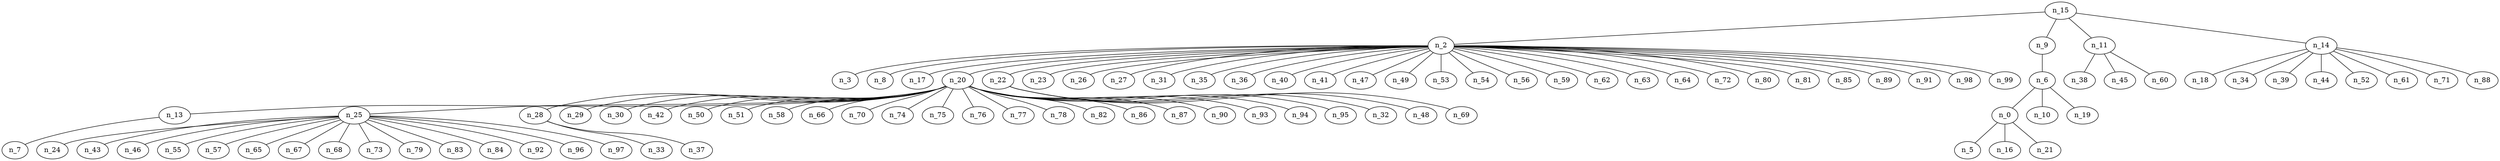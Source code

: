 graph arbol11 {
n_15--n_2
n_15--n_9
n_15--n_11
n_15--n_14
n_2--n_3
n_2--n_8
n_2--n_17
n_2--n_20
n_2--n_22
n_2--n_23
n_2--n_26
n_2--n_27
n_2--n_31
n_2--n_35
n_2--n_36
n_2--n_40
n_2--n_41
n_2--n_47
n_2--n_49
n_2--n_53
n_2--n_54
n_2--n_56
n_2--n_59
n_2--n_62
n_2--n_63
n_2--n_64
n_2--n_72
n_2--n_80
n_2--n_81
n_2--n_85
n_2--n_89
n_2--n_91
n_2--n_98
n_2--n_99
n_9--n_6
n_11--n_38
n_11--n_45
n_11--n_60
n_14--n_18
n_14--n_34
n_14--n_39
n_14--n_44
n_14--n_52
n_14--n_61
n_14--n_71
n_14--n_88
n_20--n_13
n_20--n_25
n_20--n_28
n_20--n_29
n_20--n_30
n_20--n_42
n_20--n_50
n_20--n_51
n_20--n_58
n_20--n_66
n_20--n_70
n_20--n_74
n_20--n_75
n_20--n_76
n_20--n_77
n_20--n_78
n_20--n_82
n_20--n_86
n_20--n_87
n_20--n_90
n_20--n_93
n_20--n_94
n_20--n_95
n_22--n_32
n_22--n_48
n_22--n_69
n_6--n_0
n_6--n_10
n_6--n_19
n_13--n_7
n_25--n_24
n_25--n_43
n_25--n_46
n_25--n_55
n_25--n_57
n_25--n_65
n_25--n_67
n_25--n_68
n_25--n_73
n_25--n_79
n_25--n_83
n_25--n_84
n_25--n_92
n_25--n_96
n_25--n_97
n_28--n_33
n_28--n_37
n_0--n_5
n_0--n_16
n_0--n_21
}